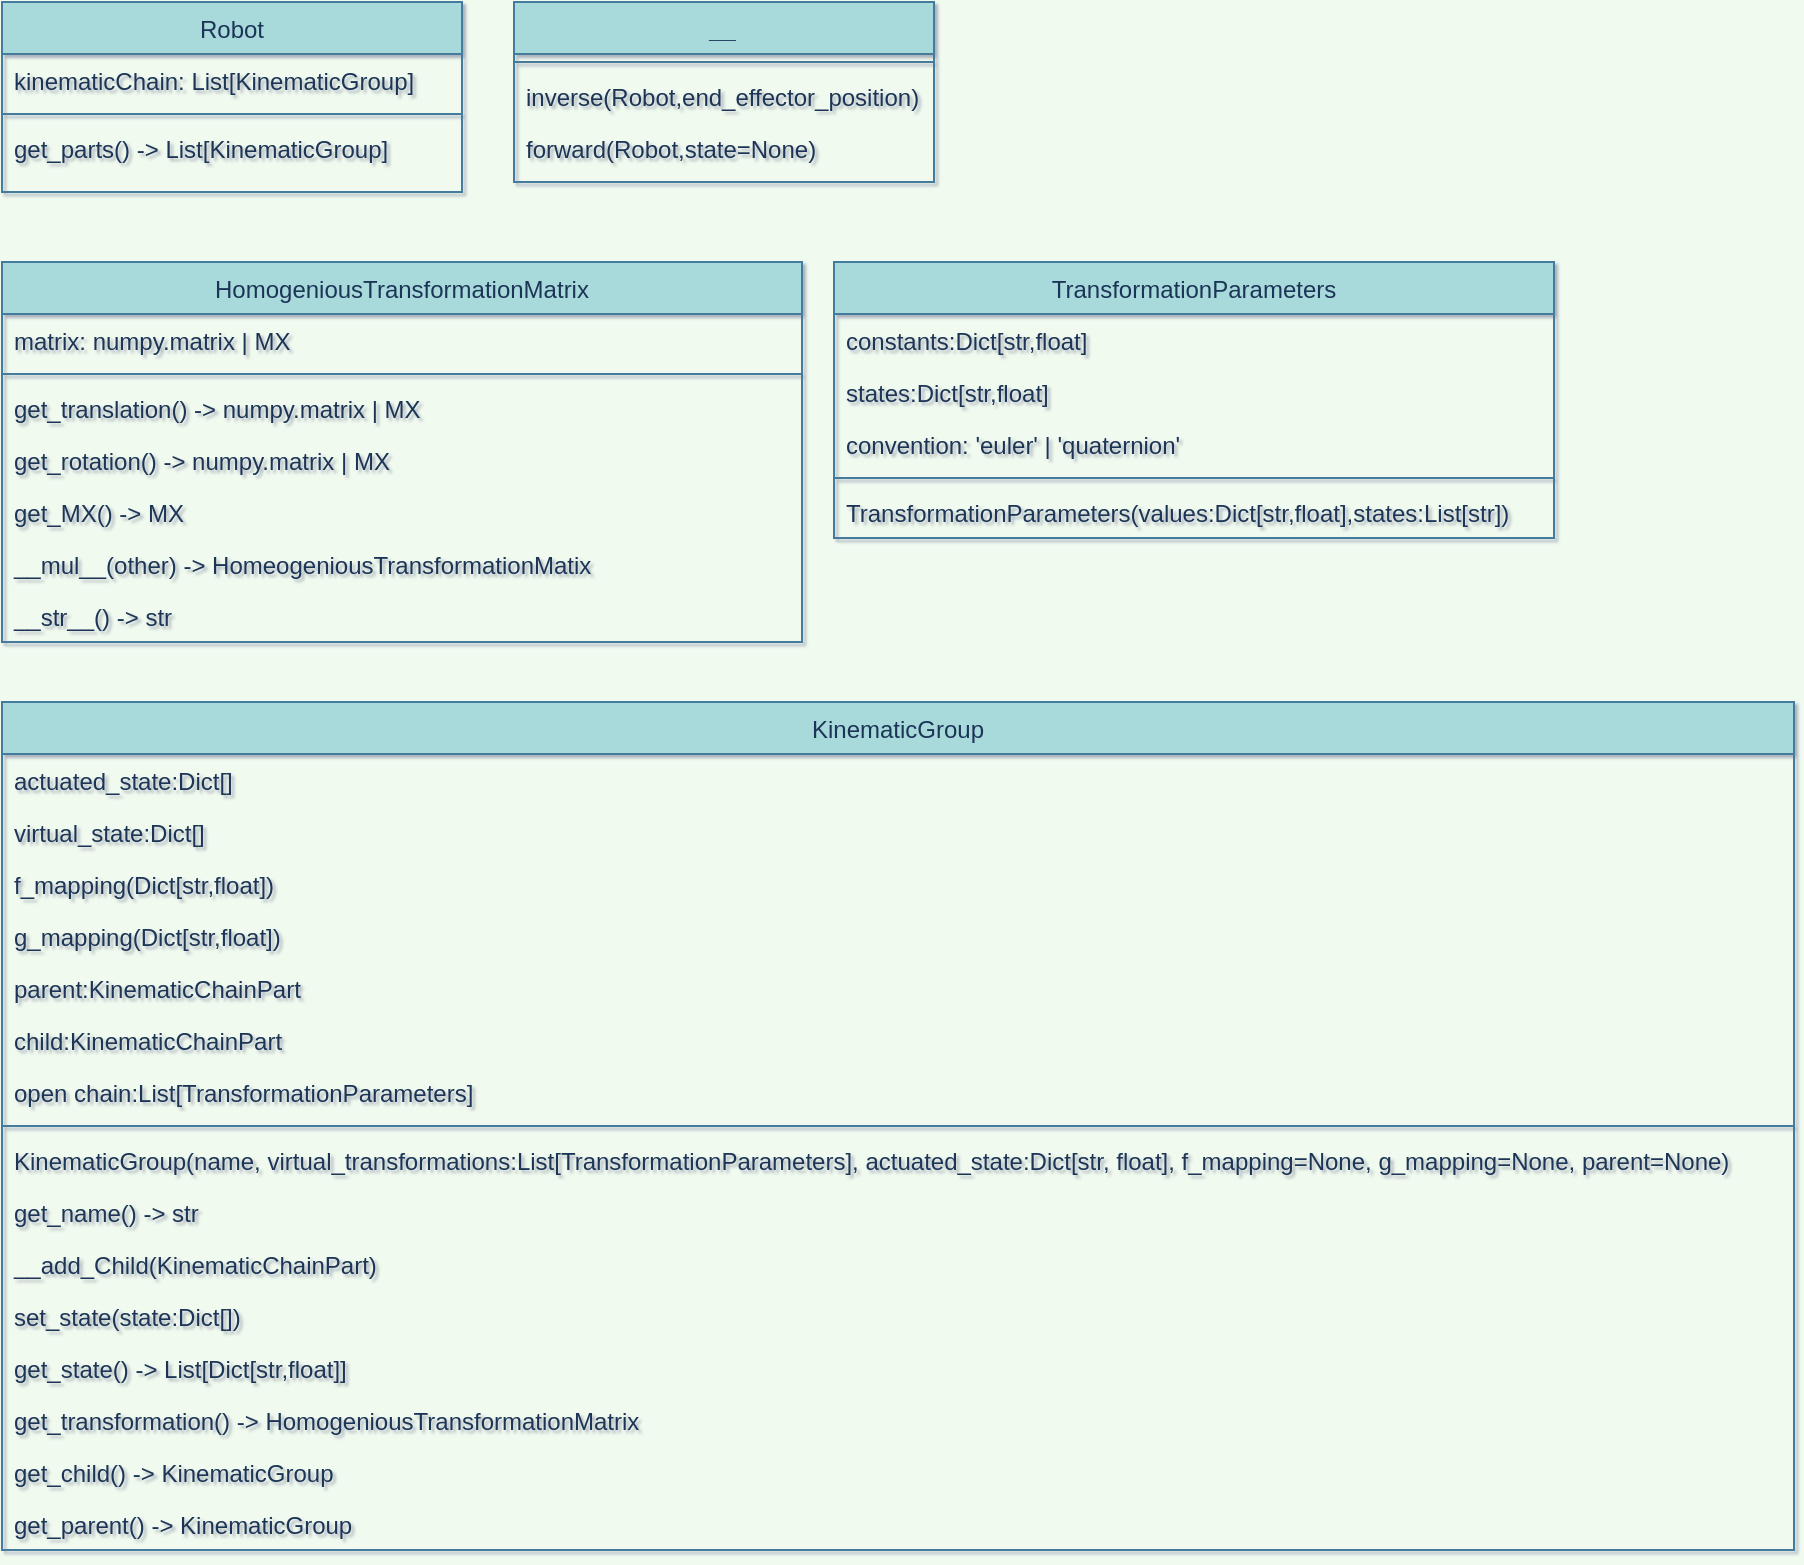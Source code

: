 <mxfile scale="1" border="10">
    <diagram id="C5RBs43oDa-KdzZeNtuy" name="Page-1">
        <mxGraphModel dx="1636" dy="574" grid="1" gridSize="10" guides="1" tooltips="1" connect="1" arrows="1" fold="1" page="1" pageScale="1" pageWidth="827" pageHeight="1169" background="#F1FAEE" math="0" shadow="1">
            <root>
                <mxCell id="WIyWlLk6GJQsqaUBKTNV-0"/>
                <mxCell id="WIyWlLk6GJQsqaUBKTNV-1" parent="WIyWlLk6GJQsqaUBKTNV-0"/>
                <mxCell id="zkfFHV4jXpPFQw0GAbJ--0" value="Robot&#10;" style="swimlane;fontStyle=0;align=center;verticalAlign=top;childLayout=stackLayout;horizontal=1;startSize=26;horizontalStack=0;resizeParent=1;resizeLast=0;collapsible=1;marginBottom=0;shadow=0;strokeWidth=1;fillColor=#A8DADC;strokeColor=#457B9D;fontColor=#1D3557;" parent="WIyWlLk6GJQsqaUBKTNV-1" vertex="1">
                    <mxGeometry x="14" y="30" width="230" height="95" as="geometry">
                        <mxRectangle x="230" y="140" width="160" height="26" as="alternateBounds"/>
                    </mxGeometry>
                </mxCell>
                <mxCell id="zkfFHV4jXpPFQw0GAbJ--1" value="kinematicChain: List[KinematicGroup]&#10;" style="text;align=left;verticalAlign=top;spacingLeft=4;spacingRight=4;overflow=hidden;rotatable=0;points=[[0,0.5],[1,0.5]];portConstraint=eastwest;fontColor=#1D3557;" parent="zkfFHV4jXpPFQw0GAbJ--0" vertex="1">
                    <mxGeometry y="26" width="230" height="26" as="geometry"/>
                </mxCell>
                <mxCell id="zkfFHV4jXpPFQw0GAbJ--4" value="" style="line;html=1;strokeWidth=1;align=left;verticalAlign=middle;spacingTop=-1;spacingLeft=3;spacingRight=3;rotatable=0;labelPosition=right;points=[];portConstraint=eastwest;fillColor=#A8DADC;strokeColor=#457B9D;fontColor=#1D3557;labelBackgroundColor=#F1FAEE;" parent="zkfFHV4jXpPFQw0GAbJ--0" vertex="1">
                    <mxGeometry y="52" width="230" height="8" as="geometry"/>
                </mxCell>
                <mxCell id="1Mubp9VxluldV6Ck6pvW-1" value="get_parts() -&gt; List[KinematicGroup]" style="text;align=left;verticalAlign=top;spacingLeft=4;spacingRight=4;overflow=hidden;rotatable=0;points=[[0,0.5],[1,0.5]];portConstraint=eastwest;fontColor=#1D3557;" parent="zkfFHV4jXpPFQw0GAbJ--0" vertex="1">
                    <mxGeometry y="60" width="230" height="26" as="geometry"/>
                </mxCell>
                <mxCell id="39" value="__" style="swimlane;fontStyle=2;align=center;verticalAlign=top;childLayout=stackLayout;horizontal=1;startSize=26;horizontalStack=0;resizeParent=1;resizeLast=0;collapsible=1;marginBottom=0;shadow=0;strokeWidth=1;fillColor=#A8DADC;strokeColor=#457B9D;fontColor=#1D3557;" parent="WIyWlLk6GJQsqaUBKTNV-1" vertex="1">
                    <mxGeometry x="270" y="30" width="210" height="90" as="geometry">
                        <mxRectangle x="230" y="140" width="160" height="26" as="alternateBounds"/>
                    </mxGeometry>
                </mxCell>
                <mxCell id="42" value="" style="line;html=1;strokeWidth=1;align=left;verticalAlign=middle;spacingTop=-1;spacingLeft=3;spacingRight=3;rotatable=0;labelPosition=right;points=[];portConstraint=eastwest;fillColor=#A8DADC;strokeColor=#457B9D;fontColor=#1D3557;labelBackgroundColor=#F1FAEE;" parent="39" vertex="1">
                    <mxGeometry y="26" width="210" height="8" as="geometry"/>
                </mxCell>
                <mxCell id="43" value="inverse(Robot,end_effector_position)" style="text;align=left;verticalAlign=top;spacingLeft=4;spacingRight=4;overflow=hidden;rotatable=0;points=[[0,0.5],[1,0.5]];portConstraint=eastwest;fontColor=#1D3557;" parent="39" vertex="1">
                    <mxGeometry y="34" width="210" height="26" as="geometry"/>
                </mxCell>
                <mxCell id="44" value="forward(Robot,state=None)" style="text;align=left;verticalAlign=top;spacingLeft=4;spacingRight=4;overflow=hidden;rotatable=0;points=[[0,0.5],[1,0.5]];portConstraint=eastwest;fontColor=#1D3557;" parent="39" vertex="1">
                    <mxGeometry y="60" width="210" height="26" as="geometry"/>
                </mxCell>
                <mxCell id="57" value="KinematicGroup" style="swimlane;fontStyle=0;align=center;verticalAlign=top;childLayout=stackLayout;horizontal=1;startSize=26;horizontalStack=0;resizeParent=1;resizeLast=0;collapsible=1;marginBottom=0;shadow=0;strokeWidth=1;fillColor=#A8DADC;strokeColor=#457B9D;fontColor=#1D3557;" parent="WIyWlLk6GJQsqaUBKTNV-1" vertex="1">
                    <mxGeometry x="14" y="380" width="896" height="424" as="geometry">
                        <mxRectangle x="230" y="140" width="160" height="26" as="alternateBounds"/>
                    </mxGeometry>
                </mxCell>
                <mxCell id="66" value="actuated_state:Dict[]" style="text;align=left;verticalAlign=top;spacingLeft=4;spacingRight=4;overflow=hidden;rotatable=0;points=[[0,0.5],[1,0.5]];portConstraint=eastwest;fontColor=#1D3557;" parent="57" vertex="1">
                    <mxGeometry y="26" width="896" height="26" as="geometry"/>
                </mxCell>
                <mxCell id="109" value="virtual_state:Dict[]" style="text;align=left;verticalAlign=top;spacingLeft=4;spacingRight=4;overflow=hidden;rotatable=0;points=[[0,0.5],[1,0.5]];portConstraint=eastwest;fontColor=#1D3557;" parent="57" vertex="1">
                    <mxGeometry y="52" width="896" height="26" as="geometry"/>
                </mxCell>
                <mxCell id="110" value="f_mapping(Dict[str,float])" style="text;align=left;verticalAlign=top;spacingLeft=4;spacingRight=4;overflow=hidden;rotatable=0;points=[[0,0.5],[1,0.5]];portConstraint=eastwest;fontColor=#1D3557;" parent="57" vertex="1">
                    <mxGeometry y="78" width="896" height="26" as="geometry"/>
                </mxCell>
                <mxCell id="80" value="g_mapping(Dict[str,float])" style="text;align=left;verticalAlign=top;spacingLeft=4;spacingRight=4;overflow=hidden;rotatable=0;points=[[0,0.5],[1,0.5]];portConstraint=eastwest;fontColor=#1D3557;" parent="57" vertex="1">
                    <mxGeometry y="104" width="896" height="26" as="geometry"/>
                </mxCell>
                <mxCell id="65" value="parent:KinematicChainPart" style="text;align=left;verticalAlign=top;spacingLeft=4;spacingRight=4;overflow=hidden;rotatable=0;points=[[0,0.5],[1,0.5]];portConstraint=eastwest;fontColor=#1D3557;" parent="57" vertex="1">
                    <mxGeometry y="130" width="896" height="26" as="geometry"/>
                </mxCell>
                <mxCell id="111" value="child:KinematicChainPart" style="text;align=left;verticalAlign=top;spacingLeft=4;spacingRight=4;overflow=hidden;rotatable=0;points=[[0,0.5],[1,0.5]];portConstraint=eastwest;fontColor=#1D3557;" parent="57" vertex="1">
                    <mxGeometry y="156" width="896" height="26" as="geometry"/>
                </mxCell>
                <mxCell id="107" value="open chain:List[TransformationParameters]" style="text;align=left;verticalAlign=top;spacingLeft=4;spacingRight=4;overflow=hidden;rotatable=0;points=[[0,0.5],[1,0.5]];portConstraint=eastwest;fontColor=#1D3557;" parent="57" vertex="1">
                    <mxGeometry y="182" width="896" height="26" as="geometry"/>
                </mxCell>
                <mxCell id="59" value="" style="line;html=1;strokeWidth=1;align=left;verticalAlign=middle;spacingTop=-1;spacingLeft=3;spacingRight=3;rotatable=0;labelPosition=right;points=[];portConstraint=eastwest;fillColor=#A8DADC;strokeColor=#457B9D;fontColor=#1D3557;labelBackgroundColor=#F1FAEE;" parent="57" vertex="1">
                    <mxGeometry y="208" width="896" height="8" as="geometry"/>
                </mxCell>
                <mxCell id="108" value="KinematicGroup(name, virtual_transformations:List[TransformationParameters], actuated_state:Dict[str, float], f_mapping=None, g_mapping=None, parent=None)" style="text;align=left;verticalAlign=top;spacingLeft=4;spacingRight=4;overflow=hidden;rotatable=0;points=[[0,0.5],[1,0.5]];portConstraint=eastwest;fontColor=#1D3557;" parent="57" vertex="1">
                    <mxGeometry y="216" width="896" height="26" as="geometry"/>
                </mxCell>
                <mxCell id="60" value="get_name() -&gt; str" style="text;align=left;verticalAlign=top;spacingLeft=4;spacingRight=4;overflow=hidden;rotatable=0;points=[[0,0.5],[1,0.5]];portConstraint=eastwest;fontColor=#1D3557;" parent="57" vertex="1">
                    <mxGeometry y="242" width="896" height="26" as="geometry"/>
                </mxCell>
                <mxCell id="91" value="__add_Child(KinematicChainPart)" style="text;align=left;verticalAlign=top;spacingLeft=4;spacingRight=4;overflow=hidden;rotatable=0;points=[[0,0.5],[1,0.5]];portConstraint=eastwest;fontColor=#1D3557;" parent="57" vertex="1">
                    <mxGeometry y="268" width="896" height="26" as="geometry"/>
                </mxCell>
                <mxCell id="67" value="set_state(state:Dict[])" style="text;align=left;verticalAlign=top;spacingLeft=4;spacingRight=4;overflow=hidden;rotatable=0;points=[[0,0.5],[1,0.5]];portConstraint=eastwest;fontColor=#1D3557;" parent="57" vertex="1">
                    <mxGeometry y="294" width="896" height="26" as="geometry"/>
                </mxCell>
                <mxCell id="68" value="get_state() -&gt; List[Dict[str,float]]" style="text;align=left;verticalAlign=top;spacingLeft=4;spacingRight=4;overflow=hidden;rotatable=0;points=[[0,0.5],[1,0.5]];portConstraint=eastwest;fontColor=#1D3557;" parent="57" vertex="1">
                    <mxGeometry y="320" width="896" height="26" as="geometry"/>
                </mxCell>
                <mxCell id="69" value="get_transformation() -&gt; HomogeniousTransformationMatrix" style="text;align=left;verticalAlign=top;spacingLeft=4;spacingRight=4;overflow=hidden;rotatable=0;points=[[0,0.5],[1,0.5]];portConstraint=eastwest;fontColor=#1D3557;" parent="57" vertex="1">
                    <mxGeometry y="346" width="896" height="26" as="geometry"/>
                </mxCell>
                <mxCell id="105" value="get_child() -&gt; KinematicGroup" style="text;align=left;verticalAlign=top;spacingLeft=4;spacingRight=4;overflow=hidden;rotatable=0;points=[[0,0.5],[1,0.5]];portConstraint=eastwest;fontColor=#1D3557;" parent="57" vertex="1">
                    <mxGeometry y="372" width="896" height="26" as="geometry"/>
                </mxCell>
                <mxCell id="106" value="get_parent() -&gt; KinematicGroup" style="text;align=left;verticalAlign=top;spacingLeft=4;spacingRight=4;overflow=hidden;rotatable=0;points=[[0,0.5],[1,0.5]];portConstraint=eastwest;fontColor=#1D3557;" parent="57" vertex="1">
                    <mxGeometry y="398" width="896" height="26" as="geometry"/>
                </mxCell>
                <mxCell id="92" value="HomogeniousTransformationMatrix" style="swimlane;fontStyle=0;align=center;verticalAlign=top;childLayout=stackLayout;horizontal=1;startSize=26;horizontalStack=0;resizeParent=1;resizeLast=0;collapsible=1;marginBottom=0;shadow=0;strokeWidth=1;fillColor=#A8DADC;strokeColor=#457B9D;fontColor=#1D3557;" parent="WIyWlLk6GJQsqaUBKTNV-1" vertex="1">
                    <mxGeometry x="14" y="160" width="400" height="190" as="geometry">
                        <mxRectangle x="230" y="140" width="160" height="26" as="alternateBounds"/>
                    </mxGeometry>
                </mxCell>
                <mxCell id="93" value="matrix: numpy.matrix | MX" style="text;align=left;verticalAlign=top;spacingLeft=4;spacingRight=4;overflow=hidden;rotatable=0;points=[[0,0.5],[1,0.5]];portConstraint=eastwest;fontColor=#1D3557;" parent="92" vertex="1">
                    <mxGeometry y="26" width="400" height="26" as="geometry"/>
                </mxCell>
                <mxCell id="97" value="" style="line;html=1;strokeWidth=1;align=left;verticalAlign=middle;spacingTop=-1;spacingLeft=3;spacingRight=3;rotatable=0;labelPosition=right;points=[];portConstraint=eastwest;fillColor=#A8DADC;strokeColor=#457B9D;fontColor=#1D3557;labelBackgroundColor=#F1FAEE;" parent="92" vertex="1">
                    <mxGeometry y="52" width="400" height="8" as="geometry"/>
                </mxCell>
                <mxCell id="98" value="get_translation() -&gt; numpy.matrix | MX" style="text;align=left;verticalAlign=top;spacingLeft=4;spacingRight=4;overflow=hidden;rotatable=0;points=[[0,0.5],[1,0.5]];portConstraint=eastwest;fontColor=#1D3557;" parent="92" vertex="1">
                    <mxGeometry y="60" width="400" height="26" as="geometry"/>
                </mxCell>
                <mxCell id="99" value="get_rotation() -&gt; numpy.matrix | MX" style="text;align=left;verticalAlign=top;spacingLeft=4;spacingRight=4;overflow=hidden;rotatable=0;points=[[0,0.5],[1,0.5]];portConstraint=eastwest;fontColor=#1D3557;" parent="92" vertex="1">
                    <mxGeometry y="86" width="400" height="26" as="geometry"/>
                </mxCell>
                <mxCell id="100" value="get_MX() -&gt; MX" style="text;align=left;verticalAlign=top;spacingLeft=4;spacingRight=4;overflow=hidden;rotatable=0;points=[[0,0.5],[1,0.5]];portConstraint=eastwest;fontColor=#1D3557;" parent="92" vertex="1">
                    <mxGeometry y="112" width="400" height="26" as="geometry"/>
                </mxCell>
                <mxCell id="101" value="__mul__(other) -&gt; HomeogeniousTransformationMatix" style="text;align=left;verticalAlign=top;spacingLeft=4;spacingRight=4;overflow=hidden;rotatable=0;points=[[0,0.5],[1,0.5]];portConstraint=eastwest;fontColor=#1D3557;" parent="92" vertex="1">
                    <mxGeometry y="138" width="400" height="26" as="geometry"/>
                </mxCell>
                <mxCell id="102" value="__str__() -&gt; str" style="text;align=left;verticalAlign=top;spacingLeft=4;spacingRight=4;overflow=hidden;rotatable=0;points=[[0,0.5],[1,0.5]];portConstraint=eastwest;fontColor=#1D3557;" parent="92" vertex="1">
                    <mxGeometry y="164" width="400" height="26" as="geometry"/>
                </mxCell>
                <mxCell id="112" value="TransformationParameters" style="swimlane;fontStyle=0;align=center;verticalAlign=top;childLayout=stackLayout;horizontal=1;startSize=26;horizontalStack=0;resizeParent=1;resizeLast=0;collapsible=1;marginBottom=0;shadow=0;strokeWidth=1;fillColor=#A8DADC;strokeColor=#457B9D;fontColor=#1D3557;" parent="WIyWlLk6GJQsqaUBKTNV-1" vertex="1">
                    <mxGeometry x="430" y="160" width="360" height="138" as="geometry">
                        <mxRectangle x="230" y="140" width="160" height="26" as="alternateBounds"/>
                    </mxGeometry>
                </mxCell>
                <mxCell id="113" value="constants:Dict[str,float]" style="text;align=left;verticalAlign=top;spacingLeft=4;spacingRight=4;overflow=hidden;rotatable=0;points=[[0,0.5],[1,0.5]];portConstraint=eastwest;fontColor=#1D3557;" parent="112" vertex="1">
                    <mxGeometry y="26" width="360" height="26" as="geometry"/>
                </mxCell>
                <mxCell id="120" value="states:Dict[str,float]" style="text;align=left;verticalAlign=top;spacingLeft=4;spacingRight=4;overflow=hidden;rotatable=0;points=[[0,0.5],[1,0.5]];portConstraint=eastwest;fontColor=#1D3557;" parent="112" vertex="1">
                    <mxGeometry y="52" width="360" height="26" as="geometry"/>
                </mxCell>
                <mxCell id="122" value="convention: 'euler' | 'quaternion'" style="text;align=left;verticalAlign=top;spacingLeft=4;spacingRight=4;overflow=hidden;rotatable=0;points=[[0,0.5],[1,0.5]];portConstraint=eastwest;fontColor=#1D3557;" vertex="1" parent="112">
                    <mxGeometry y="78" width="360" height="26" as="geometry"/>
                </mxCell>
                <mxCell id="114" value="" style="line;html=1;strokeWidth=1;align=left;verticalAlign=middle;spacingTop=-1;spacingLeft=3;spacingRight=3;rotatable=0;labelPosition=right;points=[];portConstraint=eastwest;fillColor=#A8DADC;strokeColor=#457B9D;fontColor=#1D3557;labelBackgroundColor=#F1FAEE;" parent="112" vertex="1">
                    <mxGeometry y="104" width="360" height="8" as="geometry"/>
                </mxCell>
                <mxCell id="121" value="TransformationParameters(values:Dict[str,float],states:List[str])" style="text;align=left;verticalAlign=top;spacingLeft=4;spacingRight=4;overflow=hidden;rotatable=0;points=[[0,0.5],[1,0.5]];portConstraint=eastwest;fontColor=#1D3557;" parent="112" vertex="1">
                    <mxGeometry y="112" width="360" height="26" as="geometry"/>
                </mxCell>
            </root>
        </mxGraphModel>
    </diagram>
</mxfile>